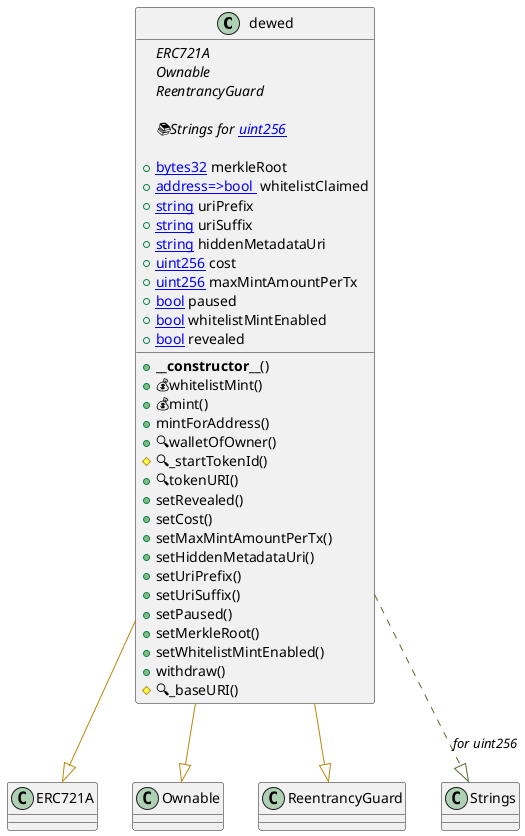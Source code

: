 @startuml
' -- generated by: https://marketplace.visualstudio.com/items?itemName=tintinweb.solidity-visual-auditor
'
' -- for auto-render install: https://marketplace.visualstudio.com/items?itemName=jebbs.plantuml
' -- options --



' -- classes --


class dewed {
	' -- inheritance --
	{abstract}ERC721A
	{abstract}Ownable
	{abstract}ReentrancyGuard

	' -- usingFor --
	{abstract}📚Strings for [[uint256]]

	' -- vars --
	+[[bytes32]] merkleRoot
	+[[mapping address=>bool ]] whitelistClaimed
	+[[string]] uriPrefix
	+[[string]] uriSuffix
	+[[string]] hiddenMetadataUri
	+[[uint256]] cost
	+[[uint256]] maxMintAmountPerTx
	+[[bool]] paused
	+[[bool]] whitelistMintEnabled
	+[[bool]] revealed

	' -- methods --
	+**__constructor__**()
	+💰whitelistMint()
	+💰mint()
	+mintForAddress()
	+🔍walletOfOwner()
	#🔍_startTokenId()
	+🔍tokenURI()
	+setRevealed()
	+setCost()
	+setMaxMintAmountPerTx()
	+setHiddenMetadataUri()
	+setUriPrefix()
	+setUriSuffix()
	+setPaused()
	+setMerkleRoot()
	+setWhitelistMintEnabled()
	+withdraw()
	#🔍_baseURI()

}
' -- inheritance / usingFor --
dewed --[#DarkGoldenRod]|> ERC721A
dewed --[#DarkGoldenRod]|> Ownable
dewed --[#DarkGoldenRod]|> ReentrancyGuard
dewed ..[#DarkOliveGreen]|> Strings : //for uint256//

@enduml